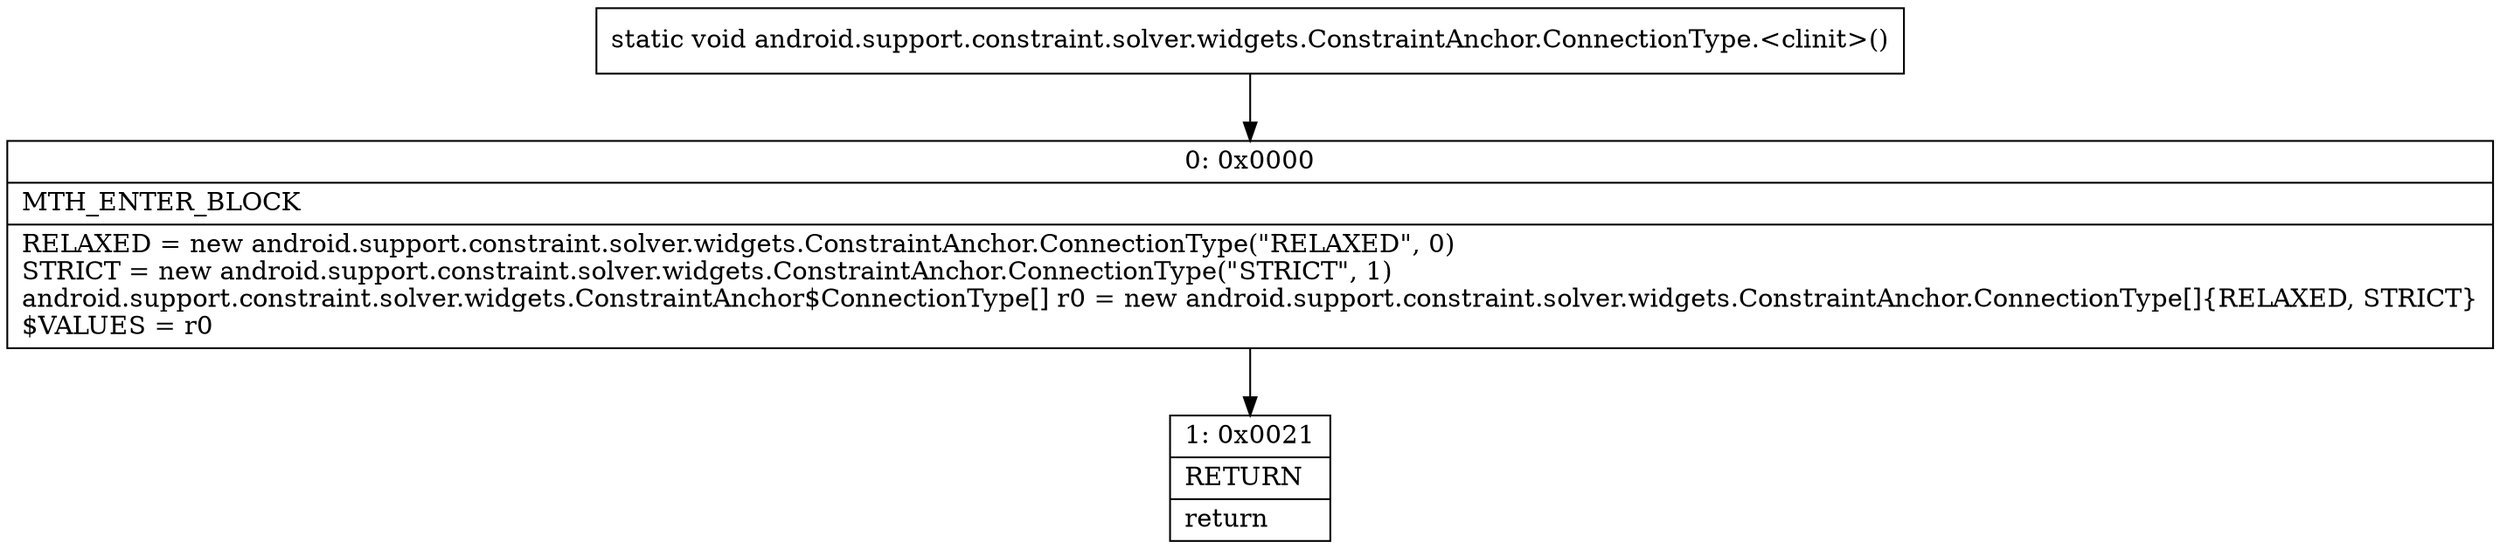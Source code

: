 digraph "CFG forandroid.support.constraint.solver.widgets.ConstraintAnchor.ConnectionType.\<clinit\>()V" {
Node_0 [shape=record,label="{0\:\ 0x0000|MTH_ENTER_BLOCK\l|RELAXED = new android.support.constraint.solver.widgets.ConstraintAnchor.ConnectionType(\"RELAXED\", 0)\lSTRICT = new android.support.constraint.solver.widgets.ConstraintAnchor.ConnectionType(\"STRICT\", 1)\landroid.support.constraint.solver.widgets.ConstraintAnchor$ConnectionType[] r0 = new android.support.constraint.solver.widgets.ConstraintAnchor.ConnectionType[]\{RELAXED, STRICT\}\l$VALUES = r0\l}"];
Node_1 [shape=record,label="{1\:\ 0x0021|RETURN\l|return\l}"];
MethodNode[shape=record,label="{static void android.support.constraint.solver.widgets.ConstraintAnchor.ConnectionType.\<clinit\>() }"];
MethodNode -> Node_0;
Node_0 -> Node_1;
}

